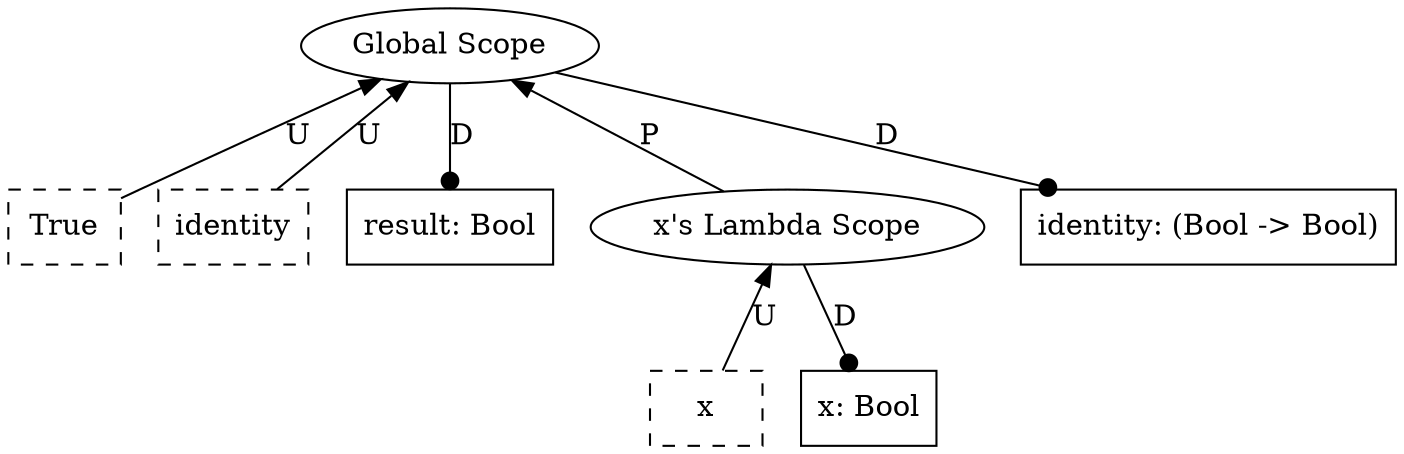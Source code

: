 graph {
    7 [label=True
      ,shape=box
      ,style=dashed];
    6 [label=identity
      ,shape=box
      ,style=dashed];
    5 [label="result: Bool"
      ,shape=box];
    4 [label=x
      ,shape=box
      ,style=dashed];
    3 [label="x: Bool",shape=box];
    2 [label="x's Lambda Scope"
      ,shape=ellipse];
    1 [label="identity: (Bool -> Bool)"
      ,shape=box];
    0 [label="Global Scope"
      ,shape=ellipse];
    0 -- 7 [label=U,dir=back];
    0 -- 6 [label=U,dir=back];
    0 -- 5 [label=D
           ,dir=forward
           ,arrowhead=dot];
    2 -- 4 [label=U,dir=back];
    2 -- 3 [label=D
           ,dir=forward
           ,arrowhead=dot];
    0 -- 2 [label=P,dir=back];
    0 -- 1 [label=D
           ,dir=forward
           ,arrowhead=dot];
}
